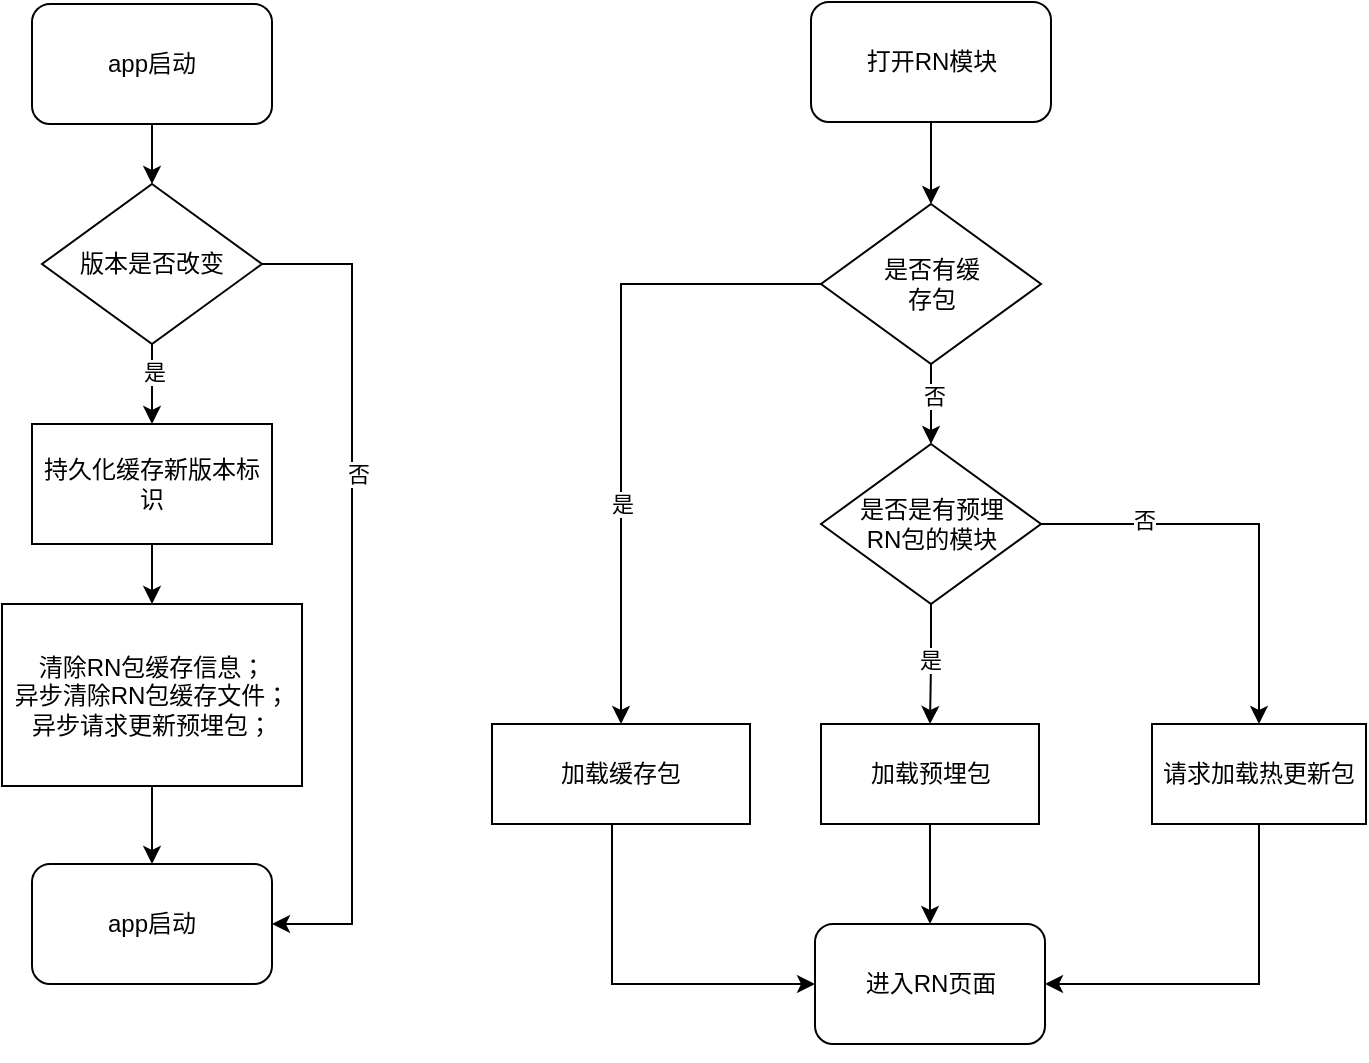 <mxfile version="21.6.5" type="github">
  <diagram name="第 1 页" id="rp87v1Rvojw5iXjgeMau">
    <mxGraphModel dx="1337" dy="582" grid="1" gridSize="10" guides="1" tooltips="1" connect="1" arrows="1" fold="1" page="1" pageScale="1" pageWidth="827" pageHeight="1169" math="0" shadow="0">
      <root>
        <mxCell id="0" />
        <mxCell id="1" parent="0" />
        <mxCell id="azUSpkt_eAWuSsv6hzU4-11" value="" style="edgeStyle=orthogonalEdgeStyle;rounded=0;orthogonalLoop=1;jettySize=auto;html=1;" parent="1" source="azUSpkt_eAWuSsv6hzU4-1" target="azUSpkt_eAWuSsv6hzU4-2" edge="1">
          <mxGeometry relative="1" as="geometry" />
        </mxCell>
        <mxCell id="azUSpkt_eAWuSsv6hzU4-1" value="app启动" style="rounded=1;whiteSpace=wrap;html=1;" parent="1" vertex="1">
          <mxGeometry x="130" y="270" width="120" height="60" as="geometry" />
        </mxCell>
        <mxCell id="azUSpkt_eAWuSsv6hzU4-9" value="" style="edgeStyle=orthogonalEdgeStyle;rounded=0;orthogonalLoop=1;jettySize=auto;html=1;" parent="1" source="azUSpkt_eAWuSsv6hzU4-2" target="azUSpkt_eAWuSsv6hzU4-8" edge="1">
          <mxGeometry relative="1" as="geometry" />
        </mxCell>
        <mxCell id="ZJfxYungHwOFqzOMm071-1" value="是" style="edgeLabel;html=1;align=center;verticalAlign=middle;resizable=0;points=[];" parent="azUSpkt_eAWuSsv6hzU4-9" vertex="1" connectable="0">
          <mxGeometry x="-0.304" y="1" relative="1" as="geometry">
            <mxPoint as="offset" />
          </mxGeometry>
        </mxCell>
        <mxCell id="azUSpkt_eAWuSsv6hzU4-21" style="edgeStyle=orthogonalEdgeStyle;rounded=0;orthogonalLoop=1;jettySize=auto;html=1;entryX=1;entryY=0.5;entryDx=0;entryDy=0;" parent="1" source="azUSpkt_eAWuSsv6hzU4-2" target="azUSpkt_eAWuSsv6hzU4-16" edge="1">
          <mxGeometry relative="1" as="geometry">
            <mxPoint x="300" y="580" as="targetPoint" />
            <Array as="points">
              <mxPoint x="290" y="400" />
              <mxPoint x="290" y="730" />
            </Array>
          </mxGeometry>
        </mxCell>
        <mxCell id="ZJfxYungHwOFqzOMm071-2" value="否" style="edgeLabel;html=1;align=center;verticalAlign=middle;resizable=0;points=[];" parent="azUSpkt_eAWuSsv6hzU4-21" vertex="1" connectable="0">
          <mxGeometry x="-0.279" y="3" relative="1" as="geometry">
            <mxPoint as="offset" />
          </mxGeometry>
        </mxCell>
        <mxCell id="azUSpkt_eAWuSsv6hzU4-2" value="版本是否改变" style="rhombus;whiteSpace=wrap;html=1;" parent="1" vertex="1">
          <mxGeometry x="135" y="360" width="110" height="80" as="geometry" />
        </mxCell>
        <mxCell id="gSFkbJNpJ3zHrIKWA0CX-2" style="edgeStyle=orthogonalEdgeStyle;rounded=0;orthogonalLoop=1;jettySize=auto;html=1;exitX=0.5;exitY=1;exitDx=0;exitDy=0;entryX=0.5;entryY=0;entryDx=0;entryDy=0;" edge="1" parent="1" source="azUSpkt_eAWuSsv6hzU4-8" target="gSFkbJNpJ3zHrIKWA0CX-1">
          <mxGeometry relative="1" as="geometry" />
        </mxCell>
        <mxCell id="azUSpkt_eAWuSsv6hzU4-8" value="持久化缓存新版本标识" style="whiteSpace=wrap;html=1;" parent="1" vertex="1">
          <mxGeometry x="130" y="480" width="120" height="60" as="geometry" />
        </mxCell>
        <mxCell id="azUSpkt_eAWuSsv6hzU4-16" value="app启动" style="rounded=1;whiteSpace=wrap;html=1;" parent="1" vertex="1">
          <mxGeometry x="130" y="700" width="120" height="60" as="geometry" />
        </mxCell>
        <mxCell id="gSFkbJNpJ3zHrIKWA0CX-4" style="edgeStyle=orthogonalEdgeStyle;rounded=0;orthogonalLoop=1;jettySize=auto;html=1;" edge="1" parent="1" source="azUSpkt_eAWuSsv6hzU4-22" target="azUSpkt_eAWuSsv6hzU4-38">
          <mxGeometry relative="1" as="geometry" />
        </mxCell>
        <mxCell id="azUSpkt_eAWuSsv6hzU4-22" value="打开RN模块" style="rounded=1;whiteSpace=wrap;html=1;" parent="1" vertex="1">
          <mxGeometry x="519.5" y="269" width="120" height="60" as="geometry" />
        </mxCell>
        <mxCell id="gSFkbJNpJ3zHrIKWA0CX-11" style="edgeStyle=orthogonalEdgeStyle;rounded=0;orthogonalLoop=1;jettySize=auto;html=1;entryX=0.5;entryY=0;entryDx=0;entryDy=0;" edge="1" parent="1" source="azUSpkt_eAWuSsv6hzU4-24" target="azUSpkt_eAWuSsv6hzU4-27">
          <mxGeometry relative="1" as="geometry" />
        </mxCell>
        <mxCell id="azUSpkt_eAWuSsv6hzU4-24" value="加载预埋包" style="rounded=0;whiteSpace=wrap;html=1;" parent="1" vertex="1">
          <mxGeometry x="524.5" y="630" width="109" height="50" as="geometry" />
        </mxCell>
        <mxCell id="azUSpkt_eAWuSsv6hzU4-27" value="进入RN页面" style="rounded=1;whiteSpace=wrap;html=1;" parent="1" vertex="1">
          <mxGeometry x="521.5" y="730" width="115" height="60" as="geometry" />
        </mxCell>
        <mxCell id="gSFkbJNpJ3zHrIKWA0CX-13" style="edgeStyle=orthogonalEdgeStyle;rounded=0;orthogonalLoop=1;jettySize=auto;html=1;exitX=0;exitY=0.5;exitDx=0;exitDy=0;entryX=0.5;entryY=0;entryDx=0;entryDy=0;" edge="1" parent="1" source="azUSpkt_eAWuSsv6hzU4-38" target="azUSpkt_eAWuSsv6hzU4-39">
          <mxGeometry relative="1" as="geometry" />
        </mxCell>
        <mxCell id="gSFkbJNpJ3zHrIKWA0CX-19" value="是" style="edgeLabel;html=1;align=center;verticalAlign=middle;resizable=0;points=[];" vertex="1" connectable="0" parent="gSFkbJNpJ3zHrIKWA0CX-13">
          <mxGeometry x="0.312" relative="1" as="geometry">
            <mxPoint as="offset" />
          </mxGeometry>
        </mxCell>
        <mxCell id="gSFkbJNpJ3zHrIKWA0CX-14" style="edgeStyle=orthogonalEdgeStyle;rounded=0;orthogonalLoop=1;jettySize=auto;html=1;exitX=0.5;exitY=1;exitDx=0;exitDy=0;entryX=0.5;entryY=0;entryDx=0;entryDy=0;" edge="1" parent="1" source="azUSpkt_eAWuSsv6hzU4-38" target="azUSpkt_eAWuSsv6hzU4-43">
          <mxGeometry relative="1" as="geometry" />
        </mxCell>
        <mxCell id="gSFkbJNpJ3zHrIKWA0CX-16" value="否" style="edgeLabel;html=1;align=center;verticalAlign=middle;resizable=0;points=[];" vertex="1" connectable="0" parent="gSFkbJNpJ3zHrIKWA0CX-14">
          <mxGeometry x="-0.2" y="1" relative="1" as="geometry">
            <mxPoint as="offset" />
          </mxGeometry>
        </mxCell>
        <mxCell id="azUSpkt_eAWuSsv6hzU4-38" value="是否有缓&lt;br&gt;存包" style="rhombus;whiteSpace=wrap;html=1;" parent="1" vertex="1">
          <mxGeometry x="524.5" y="370" width="110" height="80" as="geometry" />
        </mxCell>
        <mxCell id="gSFkbJNpJ3zHrIKWA0CX-7" style="edgeStyle=orthogonalEdgeStyle;rounded=0;orthogonalLoop=1;jettySize=auto;html=1;entryX=0;entryY=0.5;entryDx=0;entryDy=0;" edge="1" parent="1" source="azUSpkt_eAWuSsv6hzU4-39" target="azUSpkt_eAWuSsv6hzU4-27">
          <mxGeometry relative="1" as="geometry">
            <Array as="points">
              <mxPoint x="420" y="760" />
            </Array>
          </mxGeometry>
        </mxCell>
        <mxCell id="azUSpkt_eAWuSsv6hzU4-39" value="加载缓存包" style="rounded=0;whiteSpace=wrap;html=1;" parent="1" vertex="1">
          <mxGeometry x="360" y="630" width="129" height="50" as="geometry" />
        </mxCell>
        <mxCell id="gSFkbJNpJ3zHrIKWA0CX-8" style="edgeStyle=orthogonalEdgeStyle;rounded=0;orthogonalLoop=1;jettySize=auto;html=1;entryX=0.5;entryY=0;entryDx=0;entryDy=0;" edge="1" parent="1" source="azUSpkt_eAWuSsv6hzU4-43" target="azUSpkt_eAWuSsv6hzU4-24">
          <mxGeometry relative="1" as="geometry" />
        </mxCell>
        <mxCell id="gSFkbJNpJ3zHrIKWA0CX-18" value="是" style="edgeLabel;html=1;align=center;verticalAlign=middle;resizable=0;points=[];" vertex="1" connectable="0" parent="gSFkbJNpJ3zHrIKWA0CX-8">
          <mxGeometry x="-0.089" y="-1" relative="1" as="geometry">
            <mxPoint as="offset" />
          </mxGeometry>
        </mxCell>
        <mxCell id="gSFkbJNpJ3zHrIKWA0CX-10" style="edgeStyle=orthogonalEdgeStyle;rounded=0;orthogonalLoop=1;jettySize=auto;html=1;exitX=1;exitY=0.5;exitDx=0;exitDy=0;entryX=0.5;entryY=0;entryDx=0;entryDy=0;" edge="1" parent="1" source="azUSpkt_eAWuSsv6hzU4-43" target="azUSpkt_eAWuSsv6hzU4-47">
          <mxGeometry relative="1" as="geometry" />
        </mxCell>
        <mxCell id="gSFkbJNpJ3zHrIKWA0CX-17" value="否" style="edgeLabel;html=1;align=center;verticalAlign=middle;resizable=0;points=[];" vertex="1" connectable="0" parent="gSFkbJNpJ3zHrIKWA0CX-10">
          <mxGeometry x="-0.506" y="2" relative="1" as="geometry">
            <mxPoint as="offset" />
          </mxGeometry>
        </mxCell>
        <mxCell id="azUSpkt_eAWuSsv6hzU4-43" value="是否是有预埋&lt;br style=&quot;border-color: var(--border-color);&quot;&gt;RN包的模块" style="rhombus;whiteSpace=wrap;html=1;" parent="1" vertex="1">
          <mxGeometry x="524.5" y="490" width="110" height="80" as="geometry" />
        </mxCell>
        <mxCell id="gSFkbJNpJ3zHrIKWA0CX-12" style="edgeStyle=orthogonalEdgeStyle;rounded=0;orthogonalLoop=1;jettySize=auto;html=1;entryX=1;entryY=0.5;entryDx=0;entryDy=0;" edge="1" parent="1" source="azUSpkt_eAWuSsv6hzU4-47" target="azUSpkt_eAWuSsv6hzU4-27">
          <mxGeometry relative="1" as="geometry">
            <Array as="points">
              <mxPoint x="744" y="760" />
            </Array>
          </mxGeometry>
        </mxCell>
        <mxCell id="azUSpkt_eAWuSsv6hzU4-47" value="请求加载热更新包" style="rounded=0;whiteSpace=wrap;html=1;" parent="1" vertex="1">
          <mxGeometry x="690" y="630" width="107" height="50" as="geometry" />
        </mxCell>
        <mxCell id="gSFkbJNpJ3zHrIKWA0CX-3" style="edgeStyle=orthogonalEdgeStyle;rounded=0;orthogonalLoop=1;jettySize=auto;html=1;exitX=0.5;exitY=1;exitDx=0;exitDy=0;entryX=0.5;entryY=0;entryDx=0;entryDy=0;" edge="1" parent="1" source="gSFkbJNpJ3zHrIKWA0CX-1" target="azUSpkt_eAWuSsv6hzU4-16">
          <mxGeometry relative="1" as="geometry" />
        </mxCell>
        <mxCell id="gSFkbJNpJ3zHrIKWA0CX-1" value="清除RN包缓存信息；&lt;br&gt;异步清除RN包缓存文件；&lt;br&gt;异步请求更新预埋包；" style="whiteSpace=wrap;html=1;" vertex="1" parent="1">
          <mxGeometry x="115" y="570" width="150" height="91" as="geometry" />
        </mxCell>
        <mxCell id="gSFkbJNpJ3zHrIKWA0CX-15" style="edgeStyle=orthogonalEdgeStyle;rounded=0;orthogonalLoop=1;jettySize=auto;html=1;exitX=0.5;exitY=1;exitDx=0;exitDy=0;" edge="1" parent="1" source="azUSpkt_eAWuSsv6hzU4-27" target="azUSpkt_eAWuSsv6hzU4-27">
          <mxGeometry relative="1" as="geometry" />
        </mxCell>
      </root>
    </mxGraphModel>
  </diagram>
</mxfile>
